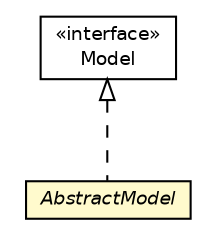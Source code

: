 #!/usr/local/bin/dot
#
# Class diagram 
# Generated by UMLGraph version R5_6 (http://www.umlgraph.org/)
#

digraph G {
	edge [fontname="Helvetica",fontsize=10,labelfontname="Helvetica",labelfontsize=10];
	node [fontname="Helvetica",fontsize=10,shape=plaintext];
	nodesep=0.25;
	ranksep=0.5;
	// net.ljcomputing.model.Model
	c5 [label=<<table title="net.ljcomputing.model.Model" border="0" cellborder="1" cellspacing="0" cellpadding="2" port="p" href="./Model.html">
		<tr><td><table border="0" cellspacing="0" cellpadding="1">
<tr><td align="center" balign="center"> &#171;interface&#187; </td></tr>
<tr><td align="center" balign="center"> Model </td></tr>
		</table></td></tr>
		</table>>, URL="./Model.html", fontname="Helvetica", fontcolor="black", fontsize=9.0];
	// net.ljcomputing.model.AbstractModel
	c6 [label=<<table title="net.ljcomputing.model.AbstractModel" border="0" cellborder="1" cellspacing="0" cellpadding="2" port="p" bgcolor="lemonChiffon" href="./AbstractModel.html">
		<tr><td><table border="0" cellspacing="0" cellpadding="1">
<tr><td align="center" balign="center"><font face="Helvetica-Oblique"> AbstractModel </font></td></tr>
		</table></td></tr>
		</table>>, URL="./AbstractModel.html", fontname="Helvetica", fontcolor="black", fontsize=9.0];
	//net.ljcomputing.model.AbstractModel implements net.ljcomputing.model.Model
	c5:p -> c6:p [dir=back,arrowtail=empty,style=dashed];
}

